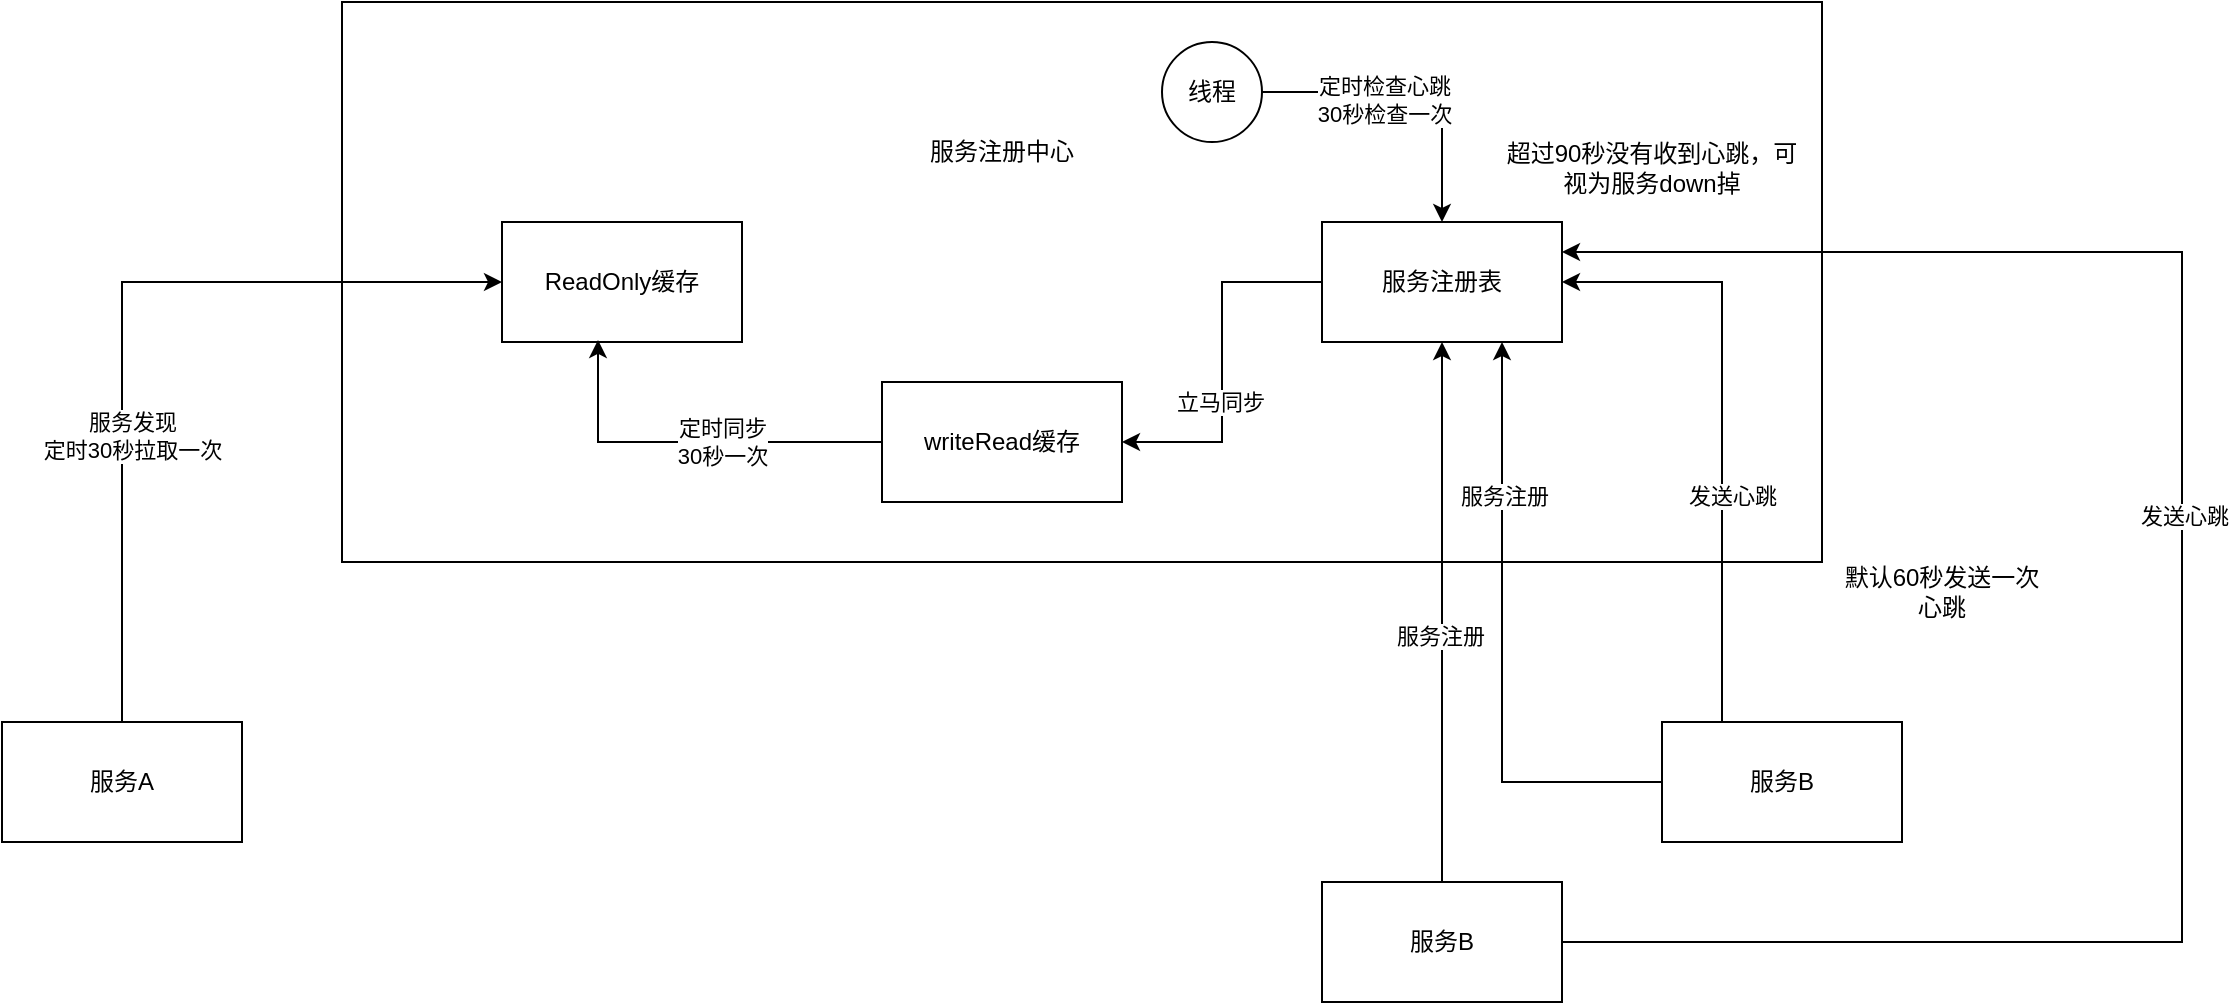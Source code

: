 <mxfile version="13.0.8" type="github">
  <diagram id="z3DOXh_vGBj5Rdi4AggJ" name="第 1 页">
    <mxGraphModel dx="1422" dy="762" grid="1" gridSize="10" guides="1" tooltips="1" connect="1" arrows="1" fold="1" page="1" pageScale="1" pageWidth="1920" pageHeight="1200" math="0" shadow="0">
      <root>
        <mxCell id="0" />
        <mxCell id="1" parent="0" />
        <mxCell id="Xy2w8Uf9_HxOMmggw3Uv-1" value="" style="rounded=0;whiteSpace=wrap;html=1;" vertex="1" parent="1">
          <mxGeometry x="260" y="80" width="740" height="280" as="geometry" />
        </mxCell>
        <mxCell id="Xy2w8Uf9_HxOMmggw3Uv-16" style="edgeStyle=orthogonalEdgeStyle;rounded=0;orthogonalLoop=1;jettySize=auto;html=1;entryX=1;entryY=0.5;entryDx=0;entryDy=0;" edge="1" parent="1" source="Xy2w8Uf9_HxOMmggw3Uv-2" target="Xy2w8Uf9_HxOMmggw3Uv-5">
          <mxGeometry relative="1" as="geometry" />
        </mxCell>
        <mxCell id="Xy2w8Uf9_HxOMmggw3Uv-32" value="立马同步" style="edgeLabel;html=1;align=center;verticalAlign=middle;resizable=0;points=[];" vertex="1" connectable="0" parent="Xy2w8Uf9_HxOMmggw3Uv-16">
          <mxGeometry x="0.222" y="-1" relative="1" as="geometry">
            <mxPoint as="offset" />
          </mxGeometry>
        </mxCell>
        <mxCell id="Xy2w8Uf9_HxOMmggw3Uv-2" value="服务注册表" style="rounded=0;whiteSpace=wrap;html=1;" vertex="1" parent="1">
          <mxGeometry x="750" y="190" width="120" height="60" as="geometry" />
        </mxCell>
        <mxCell id="Xy2w8Uf9_HxOMmggw3Uv-3" value="服务注册中心" style="text;html=1;strokeColor=none;fillColor=none;align=center;verticalAlign=middle;whiteSpace=wrap;rounded=0;" vertex="1" parent="1">
          <mxGeometry x="530" y="150" width="120" height="10" as="geometry" />
        </mxCell>
        <mxCell id="Xy2w8Uf9_HxOMmggw3Uv-4" value="ReadOnly缓存" style="rounded=0;whiteSpace=wrap;html=1;" vertex="1" parent="1">
          <mxGeometry x="340" y="190" width="120" height="60" as="geometry" />
        </mxCell>
        <mxCell id="Xy2w8Uf9_HxOMmggw3Uv-33" style="edgeStyle=orthogonalEdgeStyle;rounded=0;orthogonalLoop=1;jettySize=auto;html=1;exitX=0;exitY=0.5;exitDx=0;exitDy=0;entryX=0.4;entryY=0.983;entryDx=0;entryDy=0;entryPerimeter=0;" edge="1" parent="1" source="Xy2w8Uf9_HxOMmggw3Uv-5" target="Xy2w8Uf9_HxOMmggw3Uv-4">
          <mxGeometry relative="1" as="geometry" />
        </mxCell>
        <mxCell id="Xy2w8Uf9_HxOMmggw3Uv-34" value="定时同步&lt;br&gt;30秒一次" style="edgeLabel;html=1;align=center;verticalAlign=middle;resizable=0;points=[];" vertex="1" connectable="0" parent="Xy2w8Uf9_HxOMmggw3Uv-33">
          <mxGeometry x="0.223" y="-1" relative="1" as="geometry">
            <mxPoint x="38" y="1" as="offset" />
          </mxGeometry>
        </mxCell>
        <mxCell id="Xy2w8Uf9_HxOMmggw3Uv-5" value="writeRead缓存" style="rounded=0;whiteSpace=wrap;html=1;" vertex="1" parent="1">
          <mxGeometry x="530" y="270" width="120" height="60" as="geometry" />
        </mxCell>
        <mxCell id="Xy2w8Uf9_HxOMmggw3Uv-13" style="edgeStyle=orthogonalEdgeStyle;rounded=0;orthogonalLoop=1;jettySize=auto;html=1;exitX=0.5;exitY=0;exitDx=0;exitDy=0;entryX=0;entryY=0.5;entryDx=0;entryDy=0;" edge="1" parent="1" source="Xy2w8Uf9_HxOMmggw3Uv-6" target="Xy2w8Uf9_HxOMmggw3Uv-4">
          <mxGeometry relative="1" as="geometry" />
        </mxCell>
        <mxCell id="Xy2w8Uf9_HxOMmggw3Uv-14" value="服务发现&lt;br&gt;定时30秒拉取一次" style="edgeLabel;html=1;align=center;verticalAlign=middle;resizable=0;points=[];" vertex="1" connectable="0" parent="Xy2w8Uf9_HxOMmggw3Uv-13">
          <mxGeometry x="-0.302" y="-5" relative="1" as="geometry">
            <mxPoint as="offset" />
          </mxGeometry>
        </mxCell>
        <mxCell id="Xy2w8Uf9_HxOMmggw3Uv-6" value="服务A" style="rounded=0;whiteSpace=wrap;html=1;" vertex="1" parent="1">
          <mxGeometry x="90" y="440" width="120" height="60" as="geometry" />
        </mxCell>
        <mxCell id="Xy2w8Uf9_HxOMmggw3Uv-10" style="edgeStyle=orthogonalEdgeStyle;rounded=0;orthogonalLoop=1;jettySize=auto;html=1;entryX=0.75;entryY=1;entryDx=0;entryDy=0;" edge="1" parent="1" source="Xy2w8Uf9_HxOMmggw3Uv-7" target="Xy2w8Uf9_HxOMmggw3Uv-2">
          <mxGeometry relative="1" as="geometry">
            <Array as="points">
              <mxPoint x="840" y="470" />
            </Array>
          </mxGeometry>
        </mxCell>
        <mxCell id="Xy2w8Uf9_HxOMmggw3Uv-12" value="服务注册" style="edgeLabel;html=1;align=center;verticalAlign=middle;resizable=0;points=[];" vertex="1" connectable="0" parent="Xy2w8Uf9_HxOMmggw3Uv-10">
          <mxGeometry x="0.487" y="-1" relative="1" as="geometry">
            <mxPoint as="offset" />
          </mxGeometry>
        </mxCell>
        <mxCell id="Xy2w8Uf9_HxOMmggw3Uv-17" style="edgeStyle=orthogonalEdgeStyle;rounded=0;orthogonalLoop=1;jettySize=auto;html=1;entryX=1;entryY=0.5;entryDx=0;entryDy=0;" edge="1" parent="1" source="Xy2w8Uf9_HxOMmggw3Uv-7" target="Xy2w8Uf9_HxOMmggw3Uv-2">
          <mxGeometry relative="1" as="geometry">
            <Array as="points">
              <mxPoint x="950" y="220" />
            </Array>
          </mxGeometry>
        </mxCell>
        <mxCell id="Xy2w8Uf9_HxOMmggw3Uv-18" value="发送心跳" style="edgeLabel;html=1;align=center;verticalAlign=middle;resizable=0;points=[];" vertex="1" connectable="0" parent="Xy2w8Uf9_HxOMmggw3Uv-17">
          <mxGeometry x="-0.248" y="-5" relative="1" as="geometry">
            <mxPoint as="offset" />
          </mxGeometry>
        </mxCell>
        <mxCell id="Xy2w8Uf9_HxOMmggw3Uv-7" value="服务B" style="rounded=0;whiteSpace=wrap;html=1;" vertex="1" parent="1">
          <mxGeometry x="920" y="440" width="120" height="60" as="geometry" />
        </mxCell>
        <mxCell id="Xy2w8Uf9_HxOMmggw3Uv-9" style="edgeStyle=orthogonalEdgeStyle;rounded=0;orthogonalLoop=1;jettySize=auto;html=1;" edge="1" parent="1" source="Xy2w8Uf9_HxOMmggw3Uv-8" target="Xy2w8Uf9_HxOMmggw3Uv-2">
          <mxGeometry relative="1" as="geometry" />
        </mxCell>
        <mxCell id="Xy2w8Uf9_HxOMmggw3Uv-11" value="服务注册" style="edgeLabel;html=1;align=center;verticalAlign=middle;resizable=0;points=[];" vertex="1" connectable="0" parent="Xy2w8Uf9_HxOMmggw3Uv-9">
          <mxGeometry x="-0.089" y="1" relative="1" as="geometry">
            <mxPoint as="offset" />
          </mxGeometry>
        </mxCell>
        <mxCell id="Xy2w8Uf9_HxOMmggw3Uv-21" style="edgeStyle=orthogonalEdgeStyle;rounded=0;orthogonalLoop=1;jettySize=auto;html=1;exitX=1;exitY=0.5;exitDx=0;exitDy=0;entryX=1;entryY=0.25;entryDx=0;entryDy=0;" edge="1" parent="1" source="Xy2w8Uf9_HxOMmggw3Uv-8" target="Xy2w8Uf9_HxOMmggw3Uv-2">
          <mxGeometry relative="1" as="geometry">
            <Array as="points">
              <mxPoint x="1180" y="550" />
              <mxPoint x="1180" y="205" />
            </Array>
          </mxGeometry>
        </mxCell>
        <mxCell id="Xy2w8Uf9_HxOMmggw3Uv-22" value="发送心跳" style="edgeLabel;html=1;align=center;verticalAlign=middle;resizable=0;points=[];" vertex="1" connectable="0" parent="Xy2w8Uf9_HxOMmggw3Uv-21">
          <mxGeometry x="0.084" y="-1" relative="1" as="geometry">
            <mxPoint as="offset" />
          </mxGeometry>
        </mxCell>
        <mxCell id="Xy2w8Uf9_HxOMmggw3Uv-8" value="服务B" style="rounded=0;whiteSpace=wrap;html=1;" vertex="1" parent="1">
          <mxGeometry x="750" y="520" width="120" height="60" as="geometry" />
        </mxCell>
        <mxCell id="Xy2w8Uf9_HxOMmggw3Uv-23" value="默认60秒发送一次&lt;br&gt;心跳" style="text;html=1;strokeColor=none;fillColor=none;align=center;verticalAlign=middle;whiteSpace=wrap;rounded=0;" vertex="1" parent="1">
          <mxGeometry x="1000" y="350" width="120" height="50" as="geometry" />
        </mxCell>
        <mxCell id="Xy2w8Uf9_HxOMmggw3Uv-29" style="edgeStyle=orthogonalEdgeStyle;rounded=0;orthogonalLoop=1;jettySize=auto;html=1;" edge="1" parent="1" source="Xy2w8Uf9_HxOMmggw3Uv-26" target="Xy2w8Uf9_HxOMmggw3Uv-2">
          <mxGeometry relative="1" as="geometry" />
        </mxCell>
        <mxCell id="Xy2w8Uf9_HxOMmggw3Uv-30" value="定时检查心跳&lt;br&gt;30秒检查一次" style="edgeLabel;html=1;align=center;verticalAlign=middle;resizable=0;points=[];" vertex="1" connectable="0" parent="Xy2w8Uf9_HxOMmggw3Uv-29">
          <mxGeometry x="-0.213" y="-4" relative="1" as="geometry">
            <mxPoint as="offset" />
          </mxGeometry>
        </mxCell>
        <mxCell id="Xy2w8Uf9_HxOMmggw3Uv-26" value="线程" style="ellipse;whiteSpace=wrap;html=1;aspect=fixed;" vertex="1" parent="1">
          <mxGeometry x="670" y="100" width="50" height="50" as="geometry" />
        </mxCell>
        <mxCell id="Xy2w8Uf9_HxOMmggw3Uv-31" value="超过90秒没有收到心跳，可视为服务down掉" style="text;html=1;strokeColor=none;fillColor=none;align=center;verticalAlign=middle;whiteSpace=wrap;rounded=0;" vertex="1" parent="1">
          <mxGeometry x="840" y="140" width="150" height="45" as="geometry" />
        </mxCell>
      </root>
    </mxGraphModel>
  </diagram>
</mxfile>
